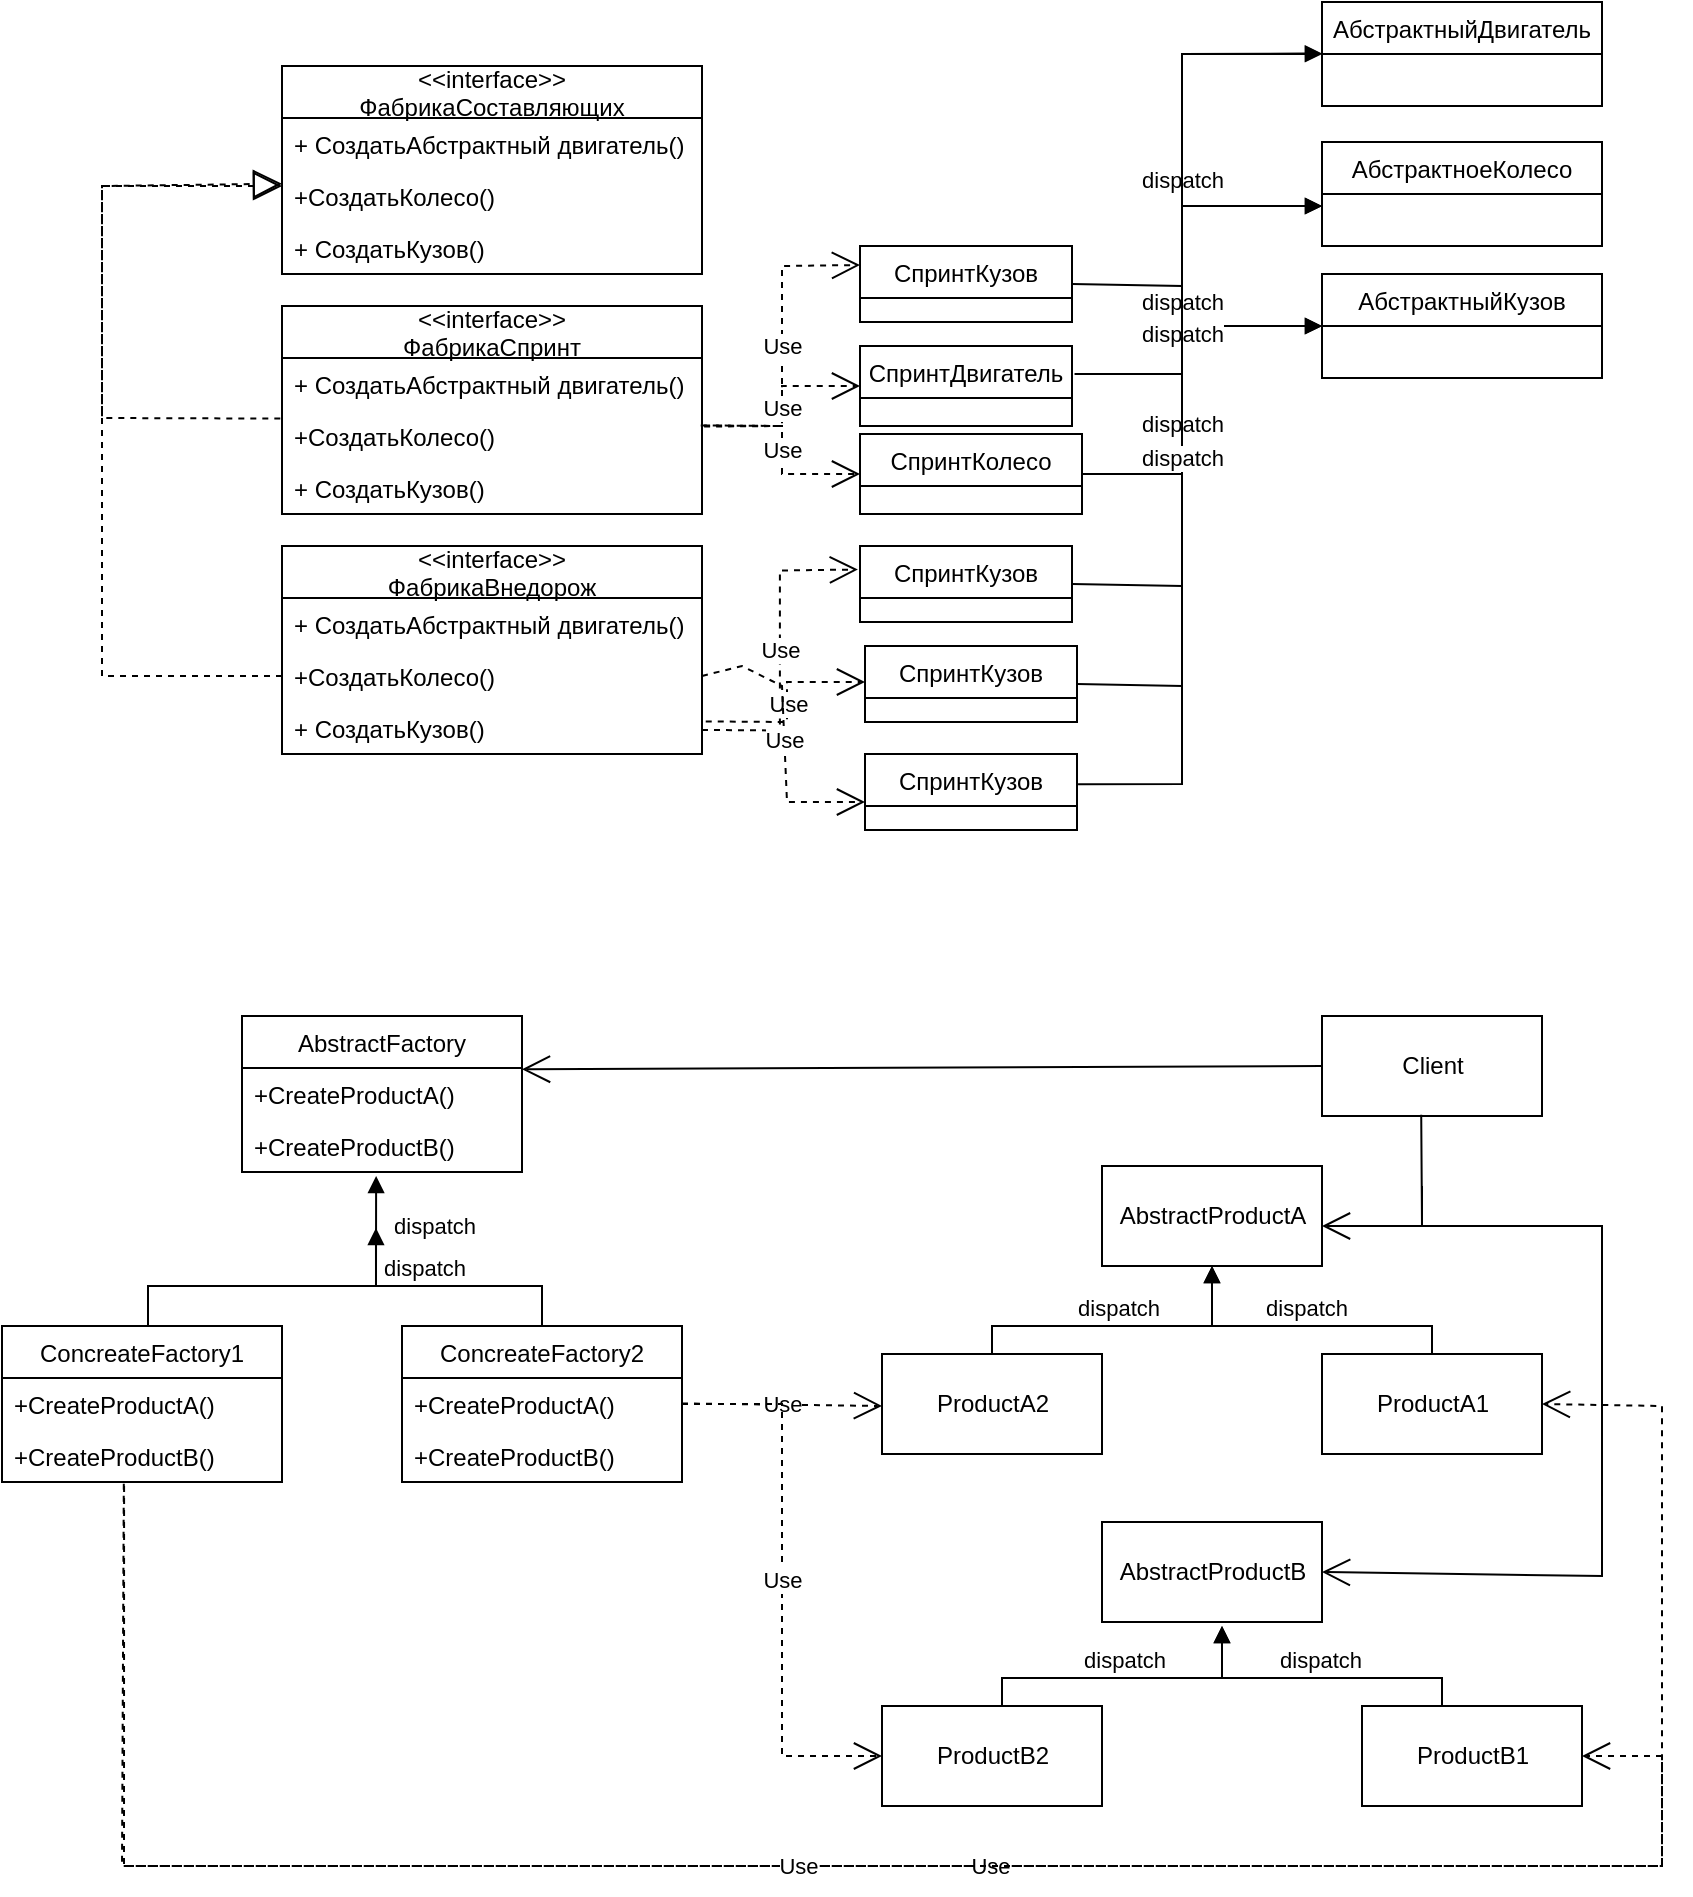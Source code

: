 <mxfile version="20.3.0" type="github">
  <diagram id="EFKoAe3cqBNjUxxPLyki" name="Страница 1">
    <mxGraphModel dx="1808" dy="548" grid="1" gridSize="10" guides="1" tooltips="1" connect="1" arrows="1" fold="1" page="1" pageScale="1" pageWidth="827" pageHeight="1169" math="0" shadow="0">
      <root>
        <mxCell id="0" />
        <mxCell id="1" parent="0" />
        <mxCell id="hH76QGNeZgddSlemnvMg-55" value="&lt;&lt;interface&gt;&gt;&#xa;ФабрикаСоставляющих" style="swimlane;fontStyle=0;childLayout=stackLayout;horizontal=1;startSize=26;fillColor=none;horizontalStack=0;resizeParent=1;resizeParentMax=0;resizeLast=0;collapsible=1;marginBottom=0;" vertex="1" parent="1">
          <mxGeometry x="50" y="60" width="210" height="104" as="geometry" />
        </mxCell>
        <mxCell id="hH76QGNeZgddSlemnvMg-56" value="+ СоздатьАбстрактный двигатель()" style="text;strokeColor=none;fillColor=none;align=left;verticalAlign=top;spacingLeft=4;spacingRight=4;overflow=hidden;rotatable=0;points=[[0,0.5],[1,0.5]];portConstraint=eastwest;" vertex="1" parent="hH76QGNeZgddSlemnvMg-55">
          <mxGeometry y="26" width="210" height="26" as="geometry" />
        </mxCell>
        <mxCell id="hH76QGNeZgddSlemnvMg-57" value="+СоздатьКолесо()" style="text;strokeColor=none;fillColor=none;align=left;verticalAlign=top;spacingLeft=4;spacingRight=4;overflow=hidden;rotatable=0;points=[[0,0.5],[1,0.5]];portConstraint=eastwest;" vertex="1" parent="hH76QGNeZgddSlemnvMg-55">
          <mxGeometry y="52" width="210" height="26" as="geometry" />
        </mxCell>
        <mxCell id="hH76QGNeZgddSlemnvMg-58" value="+ СоздатьКузов()" style="text;strokeColor=none;fillColor=none;align=left;verticalAlign=top;spacingLeft=4;spacingRight=4;overflow=hidden;rotatable=0;points=[[0,0.5],[1,0.5]];portConstraint=eastwest;" vertex="1" parent="hH76QGNeZgddSlemnvMg-55">
          <mxGeometry y="78" width="210" height="26" as="geometry" />
        </mxCell>
        <mxCell id="hH76QGNeZgddSlemnvMg-67" value="&lt;&lt;interface&gt;&gt;&#xa;ФабрикаСпринт" style="swimlane;fontStyle=0;childLayout=stackLayout;horizontal=1;startSize=26;fillColor=none;horizontalStack=0;resizeParent=1;resizeParentMax=0;resizeLast=0;collapsible=1;marginBottom=0;" vertex="1" parent="1">
          <mxGeometry x="50" y="180" width="210" height="104" as="geometry" />
        </mxCell>
        <mxCell id="hH76QGNeZgddSlemnvMg-68" value="+ СоздатьАбстрактный двигатель()" style="text;strokeColor=none;fillColor=none;align=left;verticalAlign=top;spacingLeft=4;spacingRight=4;overflow=hidden;rotatable=0;points=[[0,0.5],[1,0.5]];portConstraint=eastwest;" vertex="1" parent="hH76QGNeZgddSlemnvMg-67">
          <mxGeometry y="26" width="210" height="26" as="geometry" />
        </mxCell>
        <mxCell id="hH76QGNeZgddSlemnvMg-69" value="+СоздатьКолесо()" style="text;strokeColor=none;fillColor=none;align=left;verticalAlign=top;spacingLeft=4;spacingRight=4;overflow=hidden;rotatable=0;points=[[0,0.5],[1,0.5]];portConstraint=eastwest;" vertex="1" parent="hH76QGNeZgddSlemnvMg-67">
          <mxGeometry y="52" width="210" height="26" as="geometry" />
        </mxCell>
        <mxCell id="hH76QGNeZgddSlemnvMg-70" value="+ СоздатьКузов()" style="text;strokeColor=none;fillColor=none;align=left;verticalAlign=top;spacingLeft=4;spacingRight=4;overflow=hidden;rotatable=0;points=[[0,0.5],[1,0.5]];portConstraint=eastwest;" vertex="1" parent="hH76QGNeZgddSlemnvMg-67">
          <mxGeometry y="78" width="210" height="26" as="geometry" />
        </mxCell>
        <mxCell id="hH76QGNeZgddSlemnvMg-71" value="&lt;&lt;interface&gt;&gt;&#xa;ФабрикаВнедорож" style="swimlane;fontStyle=0;childLayout=stackLayout;horizontal=1;startSize=26;fillColor=none;horizontalStack=0;resizeParent=1;resizeParentMax=0;resizeLast=0;collapsible=1;marginBottom=0;" vertex="1" parent="1">
          <mxGeometry x="50" y="300" width="210" height="104" as="geometry" />
        </mxCell>
        <mxCell id="hH76QGNeZgddSlemnvMg-72" value="+ СоздатьАбстрактный двигатель()" style="text;strokeColor=none;fillColor=none;align=left;verticalAlign=top;spacingLeft=4;spacingRight=4;overflow=hidden;rotatable=0;points=[[0,0.5],[1,0.5]];portConstraint=eastwest;" vertex="1" parent="hH76QGNeZgddSlemnvMg-71">
          <mxGeometry y="26" width="210" height="26" as="geometry" />
        </mxCell>
        <mxCell id="hH76QGNeZgddSlemnvMg-73" value="+СоздатьКолесо()" style="text;strokeColor=none;fillColor=none;align=left;verticalAlign=top;spacingLeft=4;spacingRight=4;overflow=hidden;rotatable=0;points=[[0,0.5],[1,0.5]];portConstraint=eastwest;" vertex="1" parent="hH76QGNeZgddSlemnvMg-71">
          <mxGeometry y="52" width="210" height="26" as="geometry" />
        </mxCell>
        <mxCell id="hH76QGNeZgddSlemnvMg-74" value="+ СоздатьКузов()" style="text;strokeColor=none;fillColor=none;align=left;verticalAlign=top;spacingLeft=4;spacingRight=4;overflow=hidden;rotatable=0;points=[[0,0.5],[1,0.5]];portConstraint=eastwest;" vertex="1" parent="hH76QGNeZgddSlemnvMg-71">
          <mxGeometry y="78" width="210" height="26" as="geometry" />
        </mxCell>
        <mxCell id="hH76QGNeZgddSlemnvMg-75" value="" style="endArrow=block;dashed=1;endFill=0;endSize=12;html=1;rounded=0;exitX=0;exitY=0.5;exitDx=0;exitDy=0;" edge="1" parent="1" source="hH76QGNeZgddSlemnvMg-73">
          <mxGeometry width="160" relative="1" as="geometry">
            <mxPoint x="-80" y="120" as="sourcePoint" />
            <mxPoint x="50" y="120" as="targetPoint" />
            <Array as="points">
              <mxPoint x="-40" y="365" />
              <mxPoint x="-40" y="120" />
            </Array>
          </mxGeometry>
        </mxCell>
        <mxCell id="hH76QGNeZgddSlemnvMg-76" value="" style="endArrow=block;dashed=1;endFill=0;endSize=12;html=1;rounded=0;exitX=-0.004;exitY=0.165;exitDx=0;exitDy=0;exitPerimeter=0;" edge="1" parent="1" source="hH76QGNeZgddSlemnvMg-69">
          <mxGeometry width="160" relative="1" as="geometry">
            <mxPoint x="100" y="410" as="sourcePoint" />
            <mxPoint x="50" y="118.857" as="targetPoint" />
            <Array as="points">
              <mxPoint x="-40" y="236" />
              <mxPoint x="-40" y="120" />
            </Array>
          </mxGeometry>
        </mxCell>
        <mxCell id="hH76QGNeZgddSlemnvMg-81" value="СпринтДвигатель" style="swimlane;fontStyle=0;childLayout=stackLayout;horizontal=1;startSize=26;fillColor=none;horizontalStack=0;resizeParent=1;resizeParentMax=0;resizeLast=0;collapsible=1;marginBottom=0;" vertex="1" parent="1">
          <mxGeometry x="339" y="200" width="106" height="40" as="geometry" />
        </mxCell>
        <mxCell id="hH76QGNeZgddSlemnvMg-85" value="СпринтКолесо" style="swimlane;fontStyle=0;childLayout=stackLayout;horizontal=1;startSize=26;fillColor=none;horizontalStack=0;resizeParent=1;resizeParentMax=0;resizeLast=0;collapsible=1;marginBottom=0;" vertex="1" parent="1">
          <mxGeometry x="339" y="244" width="111" height="40" as="geometry" />
        </mxCell>
        <mxCell id="hH76QGNeZgddSlemnvMg-89" value="СпринтКузов" style="swimlane;fontStyle=0;childLayout=stackLayout;horizontal=1;startSize=26;fillColor=none;horizontalStack=0;resizeParent=1;resizeParentMax=0;resizeLast=0;collapsible=1;marginBottom=0;" vertex="1" parent="1">
          <mxGeometry x="339" y="150" width="106" height="38" as="geometry" />
        </mxCell>
        <mxCell id="hH76QGNeZgddSlemnvMg-93" value="Use" style="endArrow=open;endSize=12;dashed=1;html=1;rounded=0;entryX=0;entryY=0.25;entryDx=0;entryDy=0;exitX=1.005;exitY=0.297;exitDx=0;exitDy=0;exitPerimeter=0;" edge="1" parent="1" source="hH76QGNeZgddSlemnvMg-69" target="hH76QGNeZgddSlemnvMg-89">
          <mxGeometry width="160" relative="1" as="geometry">
            <mxPoint x="100" y="240" as="sourcePoint" />
            <mxPoint x="260" y="240" as="targetPoint" />
            <Array as="points">
              <mxPoint x="300" y="240" />
              <mxPoint x="300" y="160" />
            </Array>
          </mxGeometry>
        </mxCell>
        <mxCell id="hH76QGNeZgddSlemnvMg-94" value="Use" style="endArrow=open;endSize=12;dashed=1;html=1;rounded=0;entryX=0;entryY=0.5;entryDx=0;entryDy=0;exitX=0.997;exitY=0.297;exitDx=0;exitDy=0;exitPerimeter=0;" edge="1" parent="1" source="hH76QGNeZgddSlemnvMg-69" target="hH76QGNeZgddSlemnvMg-81">
          <mxGeometry width="160" relative="1" as="geometry">
            <mxPoint x="100" y="240" as="sourcePoint" />
            <mxPoint x="260" y="240" as="targetPoint" />
            <Array as="points">
              <mxPoint x="300" y="240" />
              <mxPoint x="300" y="220" />
            </Array>
          </mxGeometry>
        </mxCell>
        <mxCell id="hH76QGNeZgddSlemnvMg-95" value="Use" style="endArrow=open;endSize=12;dashed=1;html=1;rounded=0;entryX=0;entryY=0.5;entryDx=0;entryDy=0;exitX=1.005;exitY=0.319;exitDx=0;exitDy=0;exitPerimeter=0;" edge="1" parent="1" source="hH76QGNeZgddSlemnvMg-69" target="hH76QGNeZgddSlemnvMg-85">
          <mxGeometry width="160" relative="1" as="geometry">
            <mxPoint x="100" y="240" as="sourcePoint" />
            <mxPoint x="260" y="240" as="targetPoint" />
            <Array as="points">
              <mxPoint x="300" y="240" />
              <mxPoint x="300" y="264" />
            </Array>
          </mxGeometry>
        </mxCell>
        <mxCell id="hH76QGNeZgddSlemnvMg-96" value="АбстрактныйДвигатель" style="swimlane;fontStyle=0;childLayout=stackLayout;horizontal=1;startSize=26;fillColor=none;horizontalStack=0;resizeParent=1;resizeParentMax=0;resizeLast=0;collapsible=1;marginBottom=0;" vertex="1" parent="1">
          <mxGeometry x="570" y="28" width="140" height="52" as="geometry" />
        </mxCell>
        <mxCell id="hH76QGNeZgddSlemnvMg-104" value="СпринтКузов" style="swimlane;fontStyle=0;childLayout=stackLayout;horizontal=1;startSize=26;fillColor=none;horizontalStack=0;resizeParent=1;resizeParentMax=0;resizeLast=0;collapsible=1;marginBottom=0;" vertex="1" parent="1">
          <mxGeometry x="339" y="300" width="106" height="38" as="geometry" />
        </mxCell>
        <mxCell id="hH76QGNeZgddSlemnvMg-105" value="СпринтКузов" style="swimlane;fontStyle=0;childLayout=stackLayout;horizontal=1;startSize=26;fillColor=none;horizontalStack=0;resizeParent=1;resizeParentMax=0;resizeLast=0;collapsible=1;marginBottom=0;" vertex="1" parent="1">
          <mxGeometry x="341.5" y="350" width="106" height="38" as="geometry" />
        </mxCell>
        <mxCell id="hH76QGNeZgddSlemnvMg-106" value="СпринтКузов" style="swimlane;fontStyle=0;childLayout=stackLayout;horizontal=1;startSize=26;fillColor=none;horizontalStack=0;resizeParent=1;resizeParentMax=0;resizeLast=0;collapsible=1;marginBottom=0;" vertex="1" parent="1">
          <mxGeometry x="341.5" y="404" width="106" height="38" as="geometry" />
        </mxCell>
        <mxCell id="hH76QGNeZgddSlemnvMg-107" value="Use" style="endArrow=open;endSize=12;dashed=1;html=1;rounded=0;entryX=0;entryY=0.25;entryDx=0;entryDy=0;exitX=1.005;exitY=0.297;exitDx=0;exitDy=0;exitPerimeter=0;" edge="1" parent="1">
          <mxGeometry width="160" relative="1" as="geometry">
            <mxPoint x="260.0" y="391.972" as="sourcePoint" />
            <mxPoint x="337.95" y="311.75" as="targetPoint" />
            <Array as="points">
              <mxPoint x="298.95" y="392.25" />
              <mxPoint x="298.95" y="312.25" />
            </Array>
          </mxGeometry>
        </mxCell>
        <mxCell id="hH76QGNeZgddSlemnvMg-108" value="Use" style="endArrow=open;endSize=12;dashed=1;html=1;rounded=0;entryX=0;entryY=0.5;entryDx=0;entryDy=0;exitX=0.997;exitY=0.297;exitDx=0;exitDy=0;exitPerimeter=0;" edge="1" parent="1">
          <mxGeometry width="160" relative="1" as="geometry">
            <mxPoint x="261.87" y="387.722" as="sourcePoint" />
            <mxPoint x="341.5" y="368" as="targetPoint" />
            <Array as="points">
              <mxPoint x="302.5" y="388" />
              <mxPoint x="302.5" y="368" />
            </Array>
          </mxGeometry>
        </mxCell>
        <mxCell id="hH76QGNeZgddSlemnvMg-109" value="Use" style="endArrow=open;endSize=12;dashed=1;html=1;rounded=0;entryX=0;entryY=0.5;entryDx=0;entryDy=0;exitX=1;exitY=0.5;exitDx=0;exitDy=0;" edge="1" parent="1" source="hH76QGNeZgddSlemnvMg-73">
          <mxGeometry width="160" relative="1" as="geometry">
            <mxPoint x="263.55" y="404.294" as="sourcePoint" />
            <mxPoint x="341.5" y="428" as="targetPoint" />
            <Array as="points">
              <mxPoint x="280" y="360" />
              <mxPoint x="300" y="370" />
              <mxPoint x="302.5" y="428" />
            </Array>
          </mxGeometry>
        </mxCell>
        <mxCell id="hH76QGNeZgddSlemnvMg-110" value="АбстрактноеКолесо" style="swimlane;fontStyle=0;childLayout=stackLayout;horizontal=1;startSize=26;fillColor=none;horizontalStack=0;resizeParent=1;resizeParentMax=0;resizeLast=0;collapsible=1;marginBottom=0;" vertex="1" parent="1">
          <mxGeometry x="570" y="98" width="140" height="52" as="geometry" />
        </mxCell>
        <mxCell id="hH76QGNeZgddSlemnvMg-111" value="АбстрактныйКузов" style="swimlane;fontStyle=0;childLayout=stackLayout;horizontal=1;startSize=26;fillColor=none;horizontalStack=0;resizeParent=1;resizeParentMax=0;resizeLast=0;collapsible=1;marginBottom=0;" vertex="1" parent="1">
          <mxGeometry x="570" y="164" width="140" height="52" as="geometry" />
        </mxCell>
        <mxCell id="hH76QGNeZgddSlemnvMg-112" value="dispatch" style="html=1;verticalAlign=bottom;endArrow=block;rounded=0;exitX=1.012;exitY=0.35;exitDx=0;exitDy=0;exitPerimeter=0;" edge="1" parent="1" source="hH76QGNeZgddSlemnvMg-81">
          <mxGeometry width="80" relative="1" as="geometry">
            <mxPoint x="490" y="53.71" as="sourcePoint" />
            <mxPoint x="570" y="53.71" as="targetPoint" />
            <Array as="points">
              <mxPoint x="500" y="214" />
              <mxPoint x="500" y="54" />
            </Array>
          </mxGeometry>
        </mxCell>
        <mxCell id="hH76QGNeZgddSlemnvMg-114" value="dispatch" style="html=1;verticalAlign=bottom;endArrow=block;rounded=0;exitX=1;exitY=0.5;exitDx=0;exitDy=0;" edge="1" parent="1" source="hH76QGNeZgddSlemnvMg-85">
          <mxGeometry width="80" relative="1" as="geometry">
            <mxPoint x="445" y="240" as="sourcePoint" />
            <mxPoint x="570" y="130" as="targetPoint" />
            <Array as="points">
              <mxPoint x="500" y="264" />
              <mxPoint x="500" y="130" />
            </Array>
          </mxGeometry>
        </mxCell>
        <mxCell id="hH76QGNeZgddSlemnvMg-115" value="dispatch" style="html=1;verticalAlign=bottom;endArrow=block;rounded=0;exitX=1;exitY=0.5;exitDx=0;exitDy=0;entryX=0;entryY=0.5;entryDx=0;entryDy=0;" edge="1" parent="1" source="hH76QGNeZgddSlemnvMg-89" target="hH76QGNeZgddSlemnvMg-111">
          <mxGeometry width="80" relative="1" as="geometry">
            <mxPoint x="465" y="189" as="sourcePoint" />
            <mxPoint x="590" y="73.71" as="targetPoint" />
            <Array as="points">
              <mxPoint x="500" y="170" />
              <mxPoint x="500" y="190" />
            </Array>
          </mxGeometry>
        </mxCell>
        <mxCell id="hH76QGNeZgddSlemnvMg-116" value="dispatch" style="html=1;verticalAlign=bottom;endArrow=block;rounded=0;exitX=1;exitY=0.5;exitDx=0;exitDy=0;" edge="1" parent="1" source="hH76QGNeZgddSlemnvMg-104">
          <mxGeometry width="80" relative="1" as="geometry">
            <mxPoint x="475" y="199" as="sourcePoint" />
            <mxPoint x="570" y="190" as="targetPoint" />
            <Array as="points">
              <mxPoint x="500" y="320" />
              <mxPoint x="500" y="190" />
            </Array>
          </mxGeometry>
        </mxCell>
        <mxCell id="hH76QGNeZgddSlemnvMg-117" value="dispatch" style="html=1;verticalAlign=bottom;endArrow=block;rounded=0;exitX=1;exitY=0.5;exitDx=0;exitDy=0;entryX=0;entryY=0.5;entryDx=0;entryDy=0;" edge="1" parent="1" source="hH76QGNeZgddSlemnvMg-105" target="hH76QGNeZgddSlemnvMg-96">
          <mxGeometry width="80" relative="1" as="geometry">
            <mxPoint x="485" y="209" as="sourcePoint" />
            <mxPoint x="570" y="60" as="targetPoint" />
            <Array as="points">
              <mxPoint x="500" y="370" />
              <mxPoint x="500" y="54" />
            </Array>
          </mxGeometry>
        </mxCell>
        <mxCell id="hH76QGNeZgddSlemnvMg-118" value="dispatch" style="html=1;verticalAlign=bottom;endArrow=block;rounded=0;exitX=1.005;exitY=0.398;exitDx=0;exitDy=0;exitPerimeter=0;" edge="1" parent="1" source="hH76QGNeZgddSlemnvMg-106">
          <mxGeometry width="80" relative="1" as="geometry">
            <mxPoint x="495" y="219" as="sourcePoint" />
            <mxPoint x="570" y="130" as="targetPoint" />
            <Array as="points">
              <mxPoint x="500" y="419" />
              <mxPoint x="500" y="130" />
            </Array>
          </mxGeometry>
        </mxCell>
        <mxCell id="hH76QGNeZgddSlemnvMg-119" value="AbstractFactory" style="swimlane;fontStyle=0;childLayout=stackLayout;horizontal=1;startSize=26;fillColor=none;horizontalStack=0;resizeParent=1;resizeParentMax=0;resizeLast=0;collapsible=1;marginBottom=0;" vertex="1" parent="1">
          <mxGeometry x="30" y="535" width="140" height="78" as="geometry" />
        </mxCell>
        <mxCell id="hH76QGNeZgddSlemnvMg-120" value="+CreateProductA()" style="text;strokeColor=none;fillColor=none;align=left;verticalAlign=top;spacingLeft=4;spacingRight=4;overflow=hidden;rotatable=0;points=[[0,0.5],[1,0.5]];portConstraint=eastwest;" vertex="1" parent="hH76QGNeZgddSlemnvMg-119">
          <mxGeometry y="26" width="140" height="26" as="geometry" />
        </mxCell>
        <mxCell id="hH76QGNeZgddSlemnvMg-122" value="+CreateProductB()" style="text;strokeColor=none;fillColor=none;align=left;verticalAlign=top;spacingLeft=4;spacingRight=4;overflow=hidden;rotatable=0;points=[[0,0.5],[1,0.5]];portConstraint=eastwest;" vertex="1" parent="hH76QGNeZgddSlemnvMg-119">
          <mxGeometry y="52" width="140" height="26" as="geometry" />
        </mxCell>
        <mxCell id="hH76QGNeZgddSlemnvMg-123" value="ConcreateFactory1" style="swimlane;fontStyle=0;childLayout=stackLayout;horizontal=1;startSize=26;fillColor=none;horizontalStack=0;resizeParent=1;resizeParentMax=0;resizeLast=0;collapsible=1;marginBottom=0;" vertex="1" parent="1">
          <mxGeometry x="-90" y="690" width="140" height="78" as="geometry" />
        </mxCell>
        <mxCell id="hH76QGNeZgddSlemnvMg-124" value="+CreateProductA()" style="text;strokeColor=none;fillColor=none;align=left;verticalAlign=top;spacingLeft=4;spacingRight=4;overflow=hidden;rotatable=0;points=[[0,0.5],[1,0.5]];portConstraint=eastwest;" vertex="1" parent="hH76QGNeZgddSlemnvMg-123">
          <mxGeometry y="26" width="140" height="26" as="geometry" />
        </mxCell>
        <mxCell id="hH76QGNeZgddSlemnvMg-125" value="+CreateProductB()" style="text;strokeColor=none;fillColor=none;align=left;verticalAlign=top;spacingLeft=4;spacingRight=4;overflow=hidden;rotatable=0;points=[[0,0.5],[1,0.5]];portConstraint=eastwest;" vertex="1" parent="hH76QGNeZgddSlemnvMg-123">
          <mxGeometry y="52" width="140" height="26" as="geometry" />
        </mxCell>
        <mxCell id="hH76QGNeZgddSlemnvMg-126" value="ConcreateFactory2" style="swimlane;fontStyle=0;childLayout=stackLayout;horizontal=1;startSize=26;fillColor=none;horizontalStack=0;resizeParent=1;resizeParentMax=0;resizeLast=0;collapsible=1;marginBottom=0;" vertex="1" parent="1">
          <mxGeometry x="110" y="690" width="140" height="78" as="geometry" />
        </mxCell>
        <mxCell id="hH76QGNeZgddSlemnvMg-127" value="+CreateProductA()" style="text;strokeColor=none;fillColor=none;align=left;verticalAlign=top;spacingLeft=4;spacingRight=4;overflow=hidden;rotatable=0;points=[[0,0.5],[1,0.5]];portConstraint=eastwest;" vertex="1" parent="hH76QGNeZgddSlemnvMg-126">
          <mxGeometry y="26" width="140" height="26" as="geometry" />
        </mxCell>
        <mxCell id="hH76QGNeZgddSlemnvMg-128" value="+CreateProductB()" style="text;strokeColor=none;fillColor=none;align=left;verticalAlign=top;spacingLeft=4;spacingRight=4;overflow=hidden;rotatable=0;points=[[0,0.5],[1,0.5]];portConstraint=eastwest;" vertex="1" parent="hH76QGNeZgddSlemnvMg-126">
          <mxGeometry y="52" width="140" height="26" as="geometry" />
        </mxCell>
        <mxCell id="hH76QGNeZgddSlemnvMg-129" value="Client" style="html=1;" vertex="1" parent="1">
          <mxGeometry x="570" y="535" width="110" height="50" as="geometry" />
        </mxCell>
        <mxCell id="hH76QGNeZgddSlemnvMg-130" value="AbstractProductA" style="html=1;fontStyle=0" vertex="1" parent="1">
          <mxGeometry x="460" y="610" width="110" height="50" as="geometry" />
        </mxCell>
        <mxCell id="hH76QGNeZgddSlemnvMg-131" value="ProductA2" style="html=1;fontStyle=0" vertex="1" parent="1">
          <mxGeometry x="350" y="704" width="110" height="50" as="geometry" />
        </mxCell>
        <mxCell id="hH76QGNeZgddSlemnvMg-132" value="ProductA1" style="html=1;fontStyle=0" vertex="1" parent="1">
          <mxGeometry x="570" y="704" width="110" height="50" as="geometry" />
        </mxCell>
        <mxCell id="hH76QGNeZgddSlemnvMg-133" value="AbstractProductB" style="html=1;fontStyle=0" vertex="1" parent="1">
          <mxGeometry x="460" y="788" width="110" height="50" as="geometry" />
        </mxCell>
        <mxCell id="hH76QGNeZgddSlemnvMg-134" value="ProductB2" style="html=1;fontStyle=0" vertex="1" parent="1">
          <mxGeometry x="350" y="880" width="110" height="50" as="geometry" />
        </mxCell>
        <mxCell id="hH76QGNeZgddSlemnvMg-135" value="ProductB1" style="html=1;fontStyle=0" vertex="1" parent="1">
          <mxGeometry x="590" y="880" width="110" height="50" as="geometry" />
        </mxCell>
        <mxCell id="hH76QGNeZgddSlemnvMg-136" value="Use" style="endArrow=open;endSize=12;dashed=1;html=1;rounded=0;" edge="1" parent="1">
          <mxGeometry width="160" relative="1" as="geometry">
            <mxPoint x="250" y="728.71" as="sourcePoint" />
            <mxPoint x="350" y="730" as="targetPoint" />
          </mxGeometry>
        </mxCell>
        <mxCell id="hH76QGNeZgddSlemnvMg-137" value="Use" style="endArrow=open;endSize=12;dashed=1;html=1;rounded=0;exitX=1;exitY=0.5;exitDx=0;exitDy=0;entryX=0;entryY=0.5;entryDx=0;entryDy=0;" edge="1" parent="1" source="hH76QGNeZgddSlemnvMg-127" target="hH76QGNeZgddSlemnvMg-134">
          <mxGeometry width="160" relative="1" as="geometry">
            <mxPoint x="260" y="738.71" as="sourcePoint" />
            <mxPoint x="360" y="740" as="targetPoint" />
            <Array as="points">
              <mxPoint x="300" y="729" />
              <mxPoint x="300" y="905" />
            </Array>
          </mxGeometry>
        </mxCell>
        <mxCell id="hH76QGNeZgddSlemnvMg-138" value="Use" style="endArrow=open;endSize=12;dashed=1;html=1;rounded=0;exitX=0.435;exitY=1.033;exitDx=0;exitDy=0;exitPerimeter=0;entryX=1;entryY=0.5;entryDx=0;entryDy=0;" edge="1" parent="1" source="hH76QGNeZgddSlemnvMg-125" target="hH76QGNeZgddSlemnvMg-132">
          <mxGeometry width="160" relative="1" as="geometry">
            <mxPoint x="270" y="748.71" as="sourcePoint" />
            <mxPoint x="370" y="750" as="targetPoint" />
            <Array as="points">
              <mxPoint x="-30" y="960" />
              <mxPoint x="740" y="960" />
              <mxPoint x="740" y="730" />
            </Array>
          </mxGeometry>
        </mxCell>
        <mxCell id="hH76QGNeZgddSlemnvMg-139" value="Use" style="endArrow=open;endSize=12;dashed=1;html=1;rounded=0;exitX=0.436;exitY=1.077;exitDx=0;exitDy=0;exitPerimeter=0;entryX=1;entryY=0.5;entryDx=0;entryDy=0;" edge="1" parent="1" source="hH76QGNeZgddSlemnvMg-125" target="hH76QGNeZgddSlemnvMg-135">
          <mxGeometry width="160" relative="1" as="geometry">
            <mxPoint x="280" y="758.71" as="sourcePoint" />
            <mxPoint x="380" y="760" as="targetPoint" />
            <Array as="points">
              <mxPoint x="-29" y="960" />
              <mxPoint x="740" y="960" />
              <mxPoint x="740" y="905" />
            </Array>
          </mxGeometry>
        </mxCell>
        <mxCell id="hH76QGNeZgddSlemnvMg-140" value="" style="endArrow=open;endFill=1;endSize=12;html=1;rounded=0;exitX=0;exitY=0.5;exitDx=0;exitDy=0;entryX=1;entryY=0.342;entryDx=0;entryDy=0;entryPerimeter=0;" edge="1" parent="1" source="hH76QGNeZgddSlemnvMg-129" target="hH76QGNeZgddSlemnvMg-119">
          <mxGeometry width="160" relative="1" as="geometry">
            <mxPoint x="210" y="840" as="sourcePoint" />
            <mxPoint x="370" y="840" as="targetPoint" />
          </mxGeometry>
        </mxCell>
        <mxCell id="hH76QGNeZgddSlemnvMg-141" value="" style="endArrow=open;endFill=1;endSize=12;html=1;rounded=0;" edge="1" parent="1">
          <mxGeometry width="160" relative="1" as="geometry">
            <mxPoint x="620" y="620" as="sourcePoint" />
            <mxPoint x="570" y="640" as="targetPoint" />
            <Array as="points">
              <mxPoint x="620" y="640" />
            </Array>
          </mxGeometry>
        </mxCell>
        <mxCell id="hH76QGNeZgddSlemnvMg-142" value="" style="endArrow=open;endFill=1;endSize=12;html=1;rounded=0;entryX=1;entryY=0.5;entryDx=0;entryDy=0;exitX=0.451;exitY=0.988;exitDx=0;exitDy=0;exitPerimeter=0;" edge="1" parent="1" source="hH76QGNeZgddSlemnvMg-129" target="hH76QGNeZgddSlemnvMg-133">
          <mxGeometry width="160" relative="1" as="geometry">
            <mxPoint x="620" y="610" as="sourcePoint" />
            <mxPoint x="190" y="599.5" as="targetPoint" />
            <Array as="points">
              <mxPoint x="620" y="640" />
              <mxPoint x="710" y="640" />
              <mxPoint x="710" y="815" />
            </Array>
          </mxGeometry>
        </mxCell>
        <mxCell id="hH76QGNeZgddSlemnvMg-143" value="dispatch" style="html=1;verticalAlign=bottom;endArrow=block;rounded=0;exitX=0.5;exitY=0;exitDx=0;exitDy=0;entryX=0.457;entryY=1.115;entryDx=0;entryDy=0;entryPerimeter=0;" edge="1" parent="1">
          <mxGeometry x="0.904" y="-29" width="80" relative="1" as="geometry">
            <mxPoint x="-17" y="690" as="sourcePoint" />
            <mxPoint x="96.98" y="640.99" as="targetPoint" />
            <Array as="points">
              <mxPoint x="-17" y="670" />
              <mxPoint x="97" y="670" />
            </Array>
            <mxPoint as="offset" />
          </mxGeometry>
        </mxCell>
        <mxCell id="hH76QGNeZgddSlemnvMg-144" value="dispatch" style="html=1;verticalAlign=bottom;endArrow=block;rounded=0;exitX=0.5;exitY=0;exitDx=0;exitDy=0;entryX=0.479;entryY=1.077;entryDx=0;entryDy=0;entryPerimeter=0;" edge="1" parent="1" source="hH76QGNeZgddSlemnvMg-126" target="hH76QGNeZgddSlemnvMg-122">
          <mxGeometry width="80" relative="1" as="geometry">
            <mxPoint x="-10" y="700" as="sourcePoint" />
            <mxPoint x="103.98" y="650.99" as="targetPoint" />
            <Array as="points">
              <mxPoint x="180" y="670" />
              <mxPoint x="97" y="670" />
            </Array>
          </mxGeometry>
        </mxCell>
        <mxCell id="hH76QGNeZgddSlemnvMg-145" value="dispatch" style="html=1;verticalAlign=bottom;endArrow=block;rounded=0;exitX=0.5;exitY=0;exitDx=0;exitDy=0;entryX=0.5;entryY=1;entryDx=0;entryDy=0;" edge="1" parent="1" source="hH76QGNeZgddSlemnvMg-131" target="hH76QGNeZgddSlemnvMg-130">
          <mxGeometry width="80" relative="1" as="geometry">
            <mxPoint y="710" as="sourcePoint" />
            <mxPoint x="113.98" y="660.99" as="targetPoint" />
            <Array as="points">
              <mxPoint x="405" y="690" />
              <mxPoint x="515" y="690" />
            </Array>
          </mxGeometry>
        </mxCell>
        <mxCell id="hH76QGNeZgddSlemnvMg-146" value="dispatch" style="html=1;verticalAlign=bottom;endArrow=block;rounded=0;exitX=0.5;exitY=0;exitDx=0;exitDy=0;entryX=0.5;entryY=1;entryDx=0;entryDy=0;" edge="1" parent="1" source="hH76QGNeZgddSlemnvMg-132" target="hH76QGNeZgddSlemnvMg-130">
          <mxGeometry width="80" relative="1" as="geometry">
            <mxPoint x="10" y="720" as="sourcePoint" />
            <mxPoint x="123.98" y="670.99" as="targetPoint" />
            <Array as="points">
              <mxPoint x="625" y="690" />
              <mxPoint x="515" y="690" />
            </Array>
          </mxGeometry>
        </mxCell>
        <mxCell id="hH76QGNeZgddSlemnvMg-147" value="dispatch" style="html=1;verticalAlign=bottom;endArrow=block;rounded=0;exitX=0.5;exitY=0;exitDx=0;exitDy=0;" edge="1" parent="1">
          <mxGeometry width="80" relative="1" as="geometry">
            <mxPoint x="630" y="880" as="sourcePoint" />
            <mxPoint x="520" y="840" as="targetPoint" />
            <Array as="points">
              <mxPoint x="630" y="866" />
              <mxPoint x="520" y="866" />
            </Array>
          </mxGeometry>
        </mxCell>
        <mxCell id="hH76QGNeZgddSlemnvMg-148" value="dispatch" style="html=1;verticalAlign=bottom;endArrow=block;rounded=0;exitX=0.5;exitY=0;exitDx=0;exitDy=0;" edge="1" parent="1">
          <mxGeometry width="80" relative="1" as="geometry">
            <mxPoint x="410" y="880" as="sourcePoint" />
            <mxPoint x="520" y="840" as="targetPoint" />
            <Array as="points">
              <mxPoint x="410" y="866" />
              <mxPoint x="520" y="866" />
            </Array>
          </mxGeometry>
        </mxCell>
      </root>
    </mxGraphModel>
  </diagram>
</mxfile>
